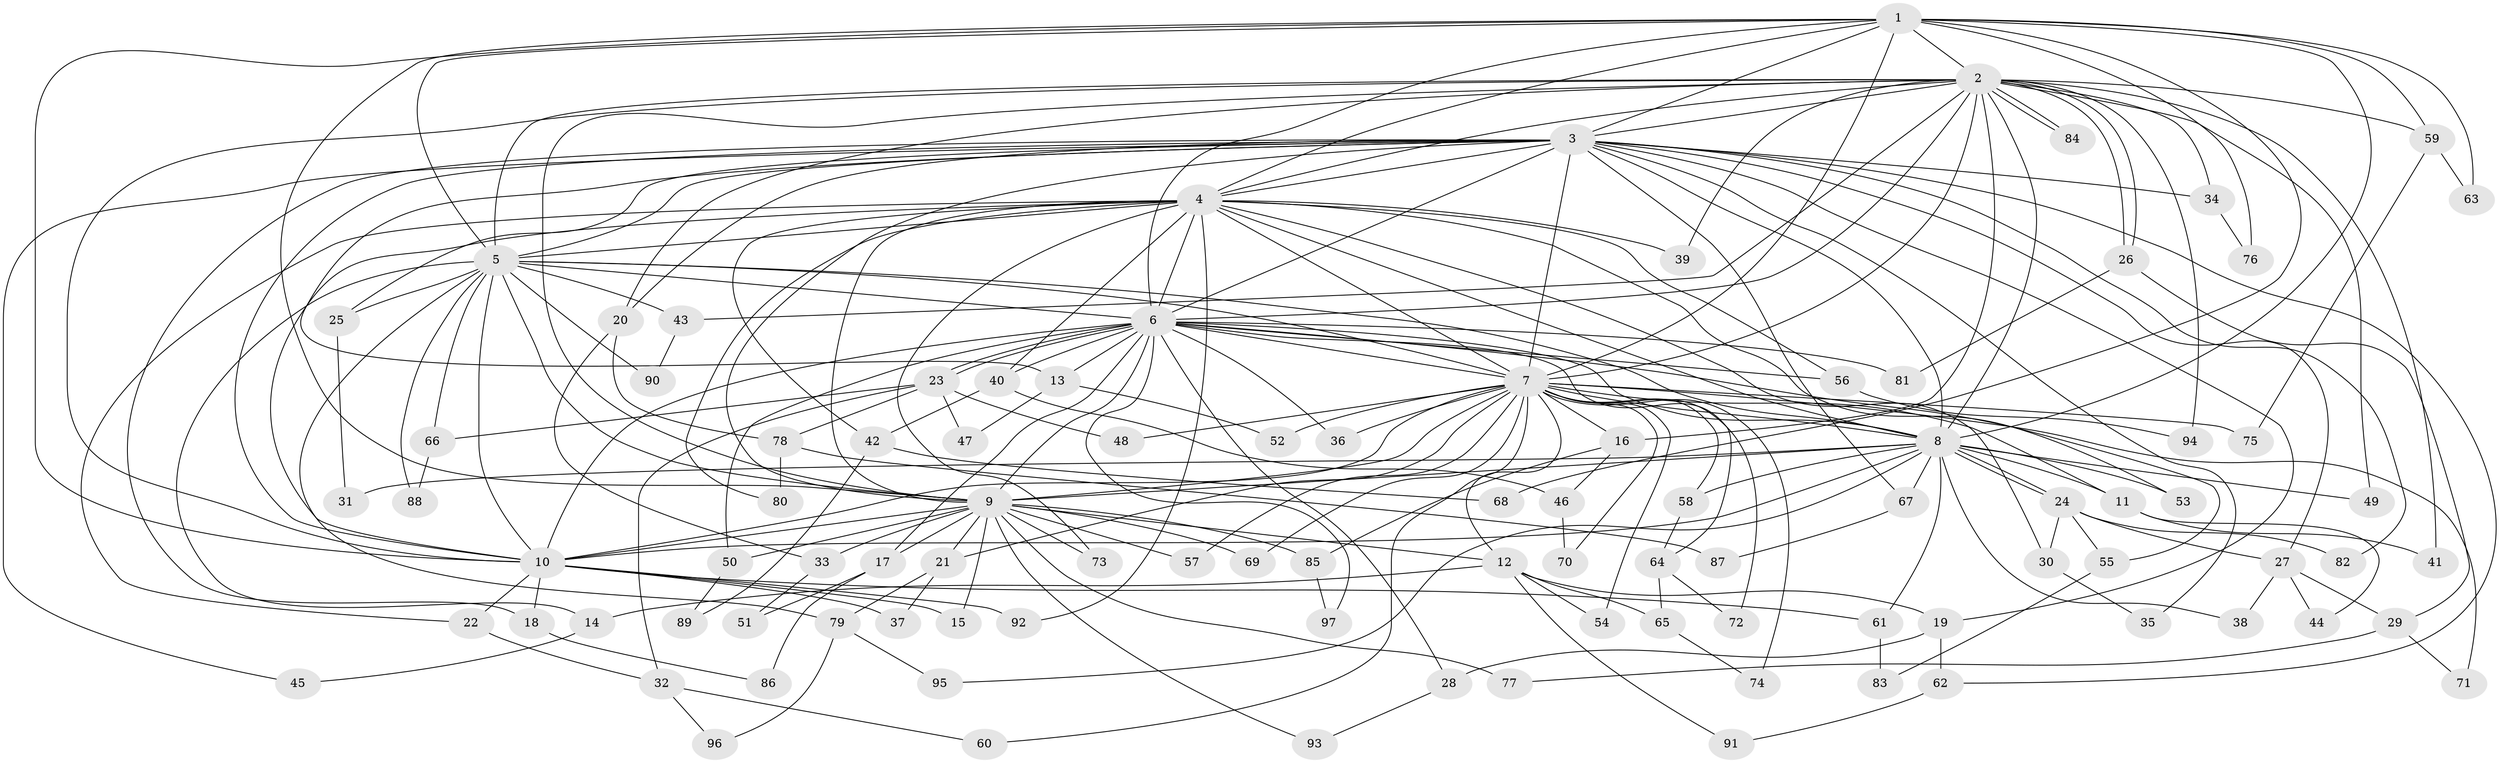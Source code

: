 // Generated by graph-tools (version 1.1) at 2025/13/03/09/25 04:13:40]
// undirected, 97 vertices, 219 edges
graph export_dot {
graph [start="1"]
  node [color=gray90,style=filled];
  1;
  2;
  3;
  4;
  5;
  6;
  7;
  8;
  9;
  10;
  11;
  12;
  13;
  14;
  15;
  16;
  17;
  18;
  19;
  20;
  21;
  22;
  23;
  24;
  25;
  26;
  27;
  28;
  29;
  30;
  31;
  32;
  33;
  34;
  35;
  36;
  37;
  38;
  39;
  40;
  41;
  42;
  43;
  44;
  45;
  46;
  47;
  48;
  49;
  50;
  51;
  52;
  53;
  54;
  55;
  56;
  57;
  58;
  59;
  60;
  61;
  62;
  63;
  64;
  65;
  66;
  67;
  68;
  69;
  70;
  71;
  72;
  73;
  74;
  75;
  76;
  77;
  78;
  79;
  80;
  81;
  82;
  83;
  84;
  85;
  86;
  87;
  88;
  89;
  90;
  91;
  92;
  93;
  94;
  95;
  96;
  97;
  1 -- 2;
  1 -- 3;
  1 -- 4;
  1 -- 5;
  1 -- 6;
  1 -- 7;
  1 -- 8;
  1 -- 9;
  1 -- 10;
  1 -- 59;
  1 -- 63;
  1 -- 68;
  1 -- 76;
  2 -- 3;
  2 -- 4;
  2 -- 5;
  2 -- 6;
  2 -- 7;
  2 -- 8;
  2 -- 9;
  2 -- 10;
  2 -- 16;
  2 -- 20;
  2 -- 26;
  2 -- 26;
  2 -- 34;
  2 -- 39;
  2 -- 41;
  2 -- 43;
  2 -- 49;
  2 -- 59;
  2 -- 84;
  2 -- 84;
  2 -- 94;
  3 -- 4;
  3 -- 5;
  3 -- 6;
  3 -- 7;
  3 -- 8;
  3 -- 9;
  3 -- 10;
  3 -- 13;
  3 -- 18;
  3 -- 19;
  3 -- 20;
  3 -- 25;
  3 -- 27;
  3 -- 34;
  3 -- 35;
  3 -- 45;
  3 -- 62;
  3 -- 67;
  3 -- 82;
  4 -- 5;
  4 -- 6;
  4 -- 7;
  4 -- 8;
  4 -- 9;
  4 -- 10;
  4 -- 22;
  4 -- 30;
  4 -- 39;
  4 -- 40;
  4 -- 42;
  4 -- 53;
  4 -- 56;
  4 -- 73;
  4 -- 80;
  4 -- 92;
  5 -- 6;
  5 -- 7;
  5 -- 8;
  5 -- 9;
  5 -- 10;
  5 -- 14;
  5 -- 25;
  5 -- 43;
  5 -- 66;
  5 -- 79;
  5 -- 88;
  5 -- 90;
  6 -- 7;
  6 -- 8;
  6 -- 9;
  6 -- 10;
  6 -- 13;
  6 -- 17;
  6 -- 23;
  6 -- 23;
  6 -- 28;
  6 -- 36;
  6 -- 40;
  6 -- 50;
  6 -- 55;
  6 -- 56;
  6 -- 64;
  6 -- 81;
  6 -- 97;
  7 -- 8;
  7 -- 9;
  7 -- 10;
  7 -- 11;
  7 -- 12;
  7 -- 16;
  7 -- 21;
  7 -- 36;
  7 -- 48;
  7 -- 52;
  7 -- 54;
  7 -- 57;
  7 -- 58;
  7 -- 60;
  7 -- 69;
  7 -- 70;
  7 -- 71;
  7 -- 72;
  7 -- 74;
  7 -- 75;
  8 -- 9;
  8 -- 10;
  8 -- 11;
  8 -- 24;
  8 -- 24;
  8 -- 31;
  8 -- 38;
  8 -- 49;
  8 -- 53;
  8 -- 58;
  8 -- 61;
  8 -- 67;
  8 -- 95;
  9 -- 10;
  9 -- 12;
  9 -- 15;
  9 -- 17;
  9 -- 21;
  9 -- 33;
  9 -- 50;
  9 -- 57;
  9 -- 69;
  9 -- 73;
  9 -- 77;
  9 -- 85;
  9 -- 93;
  10 -- 15;
  10 -- 18;
  10 -- 22;
  10 -- 37;
  10 -- 61;
  10 -- 92;
  11 -- 41;
  11 -- 44;
  12 -- 14;
  12 -- 19;
  12 -- 54;
  12 -- 65;
  12 -- 91;
  13 -- 47;
  13 -- 52;
  14 -- 45;
  16 -- 46;
  16 -- 85;
  17 -- 51;
  17 -- 86;
  18 -- 86;
  19 -- 28;
  19 -- 62;
  20 -- 33;
  20 -- 78;
  21 -- 37;
  21 -- 79;
  22 -- 32;
  23 -- 32;
  23 -- 47;
  23 -- 48;
  23 -- 66;
  23 -- 78;
  24 -- 27;
  24 -- 30;
  24 -- 55;
  24 -- 82;
  25 -- 31;
  26 -- 29;
  26 -- 81;
  27 -- 29;
  27 -- 38;
  27 -- 44;
  28 -- 93;
  29 -- 71;
  29 -- 77;
  30 -- 35;
  32 -- 60;
  32 -- 96;
  33 -- 51;
  34 -- 76;
  40 -- 42;
  40 -- 46;
  42 -- 68;
  42 -- 89;
  43 -- 90;
  46 -- 70;
  50 -- 89;
  55 -- 83;
  56 -- 94;
  58 -- 64;
  59 -- 63;
  59 -- 75;
  61 -- 83;
  62 -- 91;
  64 -- 65;
  64 -- 72;
  65 -- 74;
  66 -- 88;
  67 -- 87;
  78 -- 80;
  78 -- 87;
  79 -- 95;
  79 -- 96;
  85 -- 97;
}
